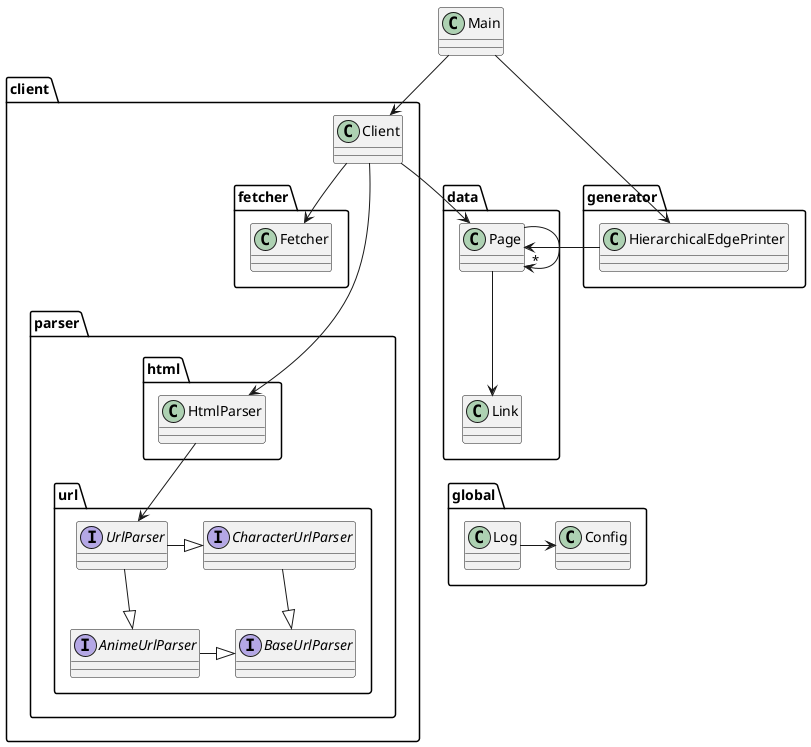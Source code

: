 @startuml

class Main

package data {
    class Page
    class Link

    Page --> Link
    Page --> "*" Page
}

package global {
    class Config
    class Log
    Log -r-> Config
}

package generator {
    class HierarchicalEdgePrinter
}

package client {
    class Client

    package fetcher {
        class Fetcher
    }

    package parser {
        package html {
            class HtmlParser {
            }
        }

        package url {
            interface BaseUrlParser {
            }
            interface AnimeUrlParser {
            }
            interface CharacterUrlParser {
            }
            interface UrlParser {
            }
            UrlParser -r-|> AnimeUrlParser
            UrlParser -r-|> CharacterUrlParser
            AnimeUrlParser -r-|> BaseUrlParser
            CharacterUrlParser --|> BaseUrlParser
        }

        HtmlParser -d-> UrlParser
    }

    Client -d-> Fetcher
    Client -d--> HtmlParser
}

Main -d-> Client
Main -d-> HierarchicalEdgePrinter

Client --> Page
HierarchicalEdgePrinter -r-> Page

Link -[hidden]d-> Log

@enduml